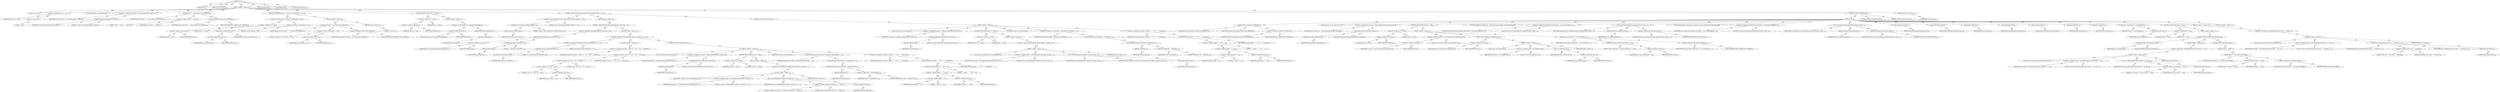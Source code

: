 digraph "run" {  
"111669149698" [label = <(METHOD,run)<SUB>102</SUB>> ]
"115964116993" [label = <(PARAM,this)<SUB>102</SUB>> ]
"115964117004" [label = <(PARAM,String command)<SUB>102</SUB>> ]
"25769803778" [label = <(BLOCK,&lt;empty&gt;,&lt;empty&gt;)<SUB>102</SUB>> ]
"94489280512" [label = <(LOCAL,int err: int)<SUB>104</SUB>> ]
"30064771086" [label = <(&lt;operator&gt;.assignment,int err = -1)<SUB>104</SUB>> ]
"68719476771" [label = <(IDENTIFIER,err,int err = -1)<SUB>104</SUB>> ]
"30064771087" [label = <(&lt;operator&gt;.minus,-1)<SUB>104</SUB>> ]
"90194313223" [label = <(LITERAL,1,-1)<SUB>104</SUB>> ]
"94489280513" [label = <(LOCAL,String myos: java.lang.String)<SUB>107</SUB>> ]
"30064771088" [label = <(&lt;operator&gt;.assignment,String myos = System.getProperty(&quot;os.name&quot;))<SUB>107</SUB>> ]
"68719476772" [label = <(IDENTIFIER,myos,String myos = System.getProperty(&quot;os.name&quot;))<SUB>107</SUB>> ]
"30064771089" [label = <(getProperty,System.getProperty(&quot;os.name&quot;))<SUB>107</SUB>> ]
"68719476773" [label = <(IDENTIFIER,System,System.getProperty(&quot;os.name&quot;))<SUB>107</SUB>> ]
"90194313224" [label = <(LITERAL,&quot;os.name&quot;,System.getProperty(&quot;os.name&quot;))<SUB>107</SUB>> ]
"30064771090" [label = <(log,log(&quot;Myos = &quot; + myos, Project.MSG_VERBOSE))<SUB>108</SUB>> ]
"68719476737" [label = <(IDENTIFIER,this,log(&quot;Myos = &quot; + myos, Project.MSG_VERBOSE))<SUB>108</SUB>> ]
"30064771091" [label = <(&lt;operator&gt;.addition,&quot;Myos = &quot; + myos)<SUB>108</SUB>> ]
"90194313225" [label = <(LITERAL,&quot;Myos = &quot;,&quot;Myos = &quot; + myos)<SUB>108</SUB>> ]
"68719476774" [label = <(IDENTIFIER,myos,&quot;Myos = &quot; + myos)<SUB>108</SUB>> ]
"30064771092" [label = <(&lt;operator&gt;.fieldAccess,Project.MSG_VERBOSE)<SUB>108</SUB>> ]
"68719476775" [label = <(IDENTIFIER,Project,log(&quot;Myos = &quot; + myos, Project.MSG_VERBOSE))<SUB>108</SUB>> ]
"55834574854" [label = <(FIELD_IDENTIFIER,MSG_VERBOSE,MSG_VERBOSE)<SUB>108</SUB>> ]
"47244640256" [label = <(CONTROL_STRUCTURE,IF,if ((os != null) &amp;&amp; (os.indexOf(myos) &lt; 0)))<SUB>109</SUB>> ]
"30064771093" [label = <(&lt;operator&gt;.logicalAnd,(os != null) &amp;&amp; (os.indexOf(myos) &lt; 0))<SUB>109</SUB>> ]
"30064771094" [label = <(&lt;operator&gt;.notEquals,os != null)<SUB>109</SUB>> ]
"30064771095" [label = <(&lt;operator&gt;.fieldAccess,this.os)<SUB>109</SUB>> ]
"68719476776" [label = <(IDENTIFIER,this,os != null)> ]
"55834574855" [label = <(FIELD_IDENTIFIER,os,os)<SUB>109</SUB>> ]
"90194313226" [label = <(LITERAL,null,os != null)<SUB>109</SUB>> ]
"30064771096" [label = <(&lt;operator&gt;.lessThan,os.indexOf(myos) &lt; 0)<SUB>109</SUB>> ]
"30064771097" [label = <(indexOf,this.os.indexOf(myos))<SUB>109</SUB>> ]
"30064771098" [label = <(&lt;operator&gt;.fieldAccess,this.os)<SUB>109</SUB>> ]
"68719476777" [label = <(IDENTIFIER,this,this.os.indexOf(myos))> ]
"55834574856" [label = <(FIELD_IDENTIFIER,os,os)<SUB>109</SUB>> ]
"68719476778" [label = <(IDENTIFIER,myos,this.os.indexOf(myos))<SUB>109</SUB>> ]
"90194313227" [label = <(LITERAL,0,os.indexOf(myos) &lt; 0)<SUB>109</SUB>> ]
"25769803779" [label = <(BLOCK,&lt;empty&gt;,&lt;empty&gt;)<SUB>109</SUB>> ]
"30064771099" [label = <(log,log(&quot;Not found in &quot; + os, Project.MSG_VERBOSE))<SUB>111</SUB>> ]
"68719476738" [label = <(IDENTIFIER,this,log(&quot;Not found in &quot; + os, Project.MSG_VERBOSE))<SUB>111</SUB>> ]
"30064771100" [label = <(&lt;operator&gt;.addition,&quot;Not found in &quot; + os)<SUB>111</SUB>> ]
"90194313228" [label = <(LITERAL,&quot;Not found in &quot;,&quot;Not found in &quot; + os)<SUB>111</SUB>> ]
"30064771101" [label = <(&lt;operator&gt;.fieldAccess,this.os)<SUB>111</SUB>> ]
"68719476779" [label = <(IDENTIFIER,this,&quot;Not found in &quot; + os)> ]
"55834574857" [label = <(FIELD_IDENTIFIER,os,os)<SUB>111</SUB>> ]
"30064771102" [label = <(&lt;operator&gt;.fieldAccess,Project.MSG_VERBOSE)<SUB>111</SUB>> ]
"68719476780" [label = <(IDENTIFIER,Project,log(&quot;Not found in &quot; + os, Project.MSG_VERBOSE))<SUB>111</SUB>> ]
"55834574858" [label = <(FIELD_IDENTIFIER,MSG_VERBOSE,MSG_VERBOSE)<SUB>111</SUB>> ]
"146028888064" [label = <(RETURN,return 0;,return 0;)<SUB>112</SUB>> ]
"90194313229" [label = <(LITERAL,0,return 0;)<SUB>112</SUB>> ]
"47244640257" [label = <(CONTROL_STRUCTURE,IF,if (dir == null))<SUB>116</SUB>> ]
"30064771103" [label = <(&lt;operator&gt;.equals,dir == null)<SUB>116</SUB>> ]
"30064771104" [label = <(&lt;operator&gt;.fieldAccess,this.dir)<SUB>116</SUB>> ]
"68719476781" [label = <(IDENTIFIER,this,dir == null)> ]
"55834574859" [label = <(FIELD_IDENTIFIER,dir,dir)<SUB>116</SUB>> ]
"90194313230" [label = <(LITERAL,null,dir == null)<SUB>116</SUB>> ]
"25769803780" [label = <(BLOCK,&lt;empty&gt;,&lt;empty&gt;)<SUB>116</SUB>> ]
"30064771105" [label = <(&lt;operator&gt;.assignment,this.dir = getProject().getBaseDir())<SUB>117</SUB>> ]
"30064771106" [label = <(&lt;operator&gt;.fieldAccess,this.dir)<SUB>117</SUB>> ]
"68719476782" [label = <(IDENTIFIER,this,this.dir = getProject().getBaseDir())> ]
"55834574860" [label = <(FIELD_IDENTIFIER,dir,dir)<SUB>117</SUB>> ]
"30064771107" [label = <(getBaseDir,getProject().getBaseDir())<SUB>117</SUB>> ]
"30064771108" [label = <(getProject,getProject())<SUB>117</SUB>> ]
"68719476739" [label = <(IDENTIFIER,this,getProject())<SUB>117</SUB>> ]
"47244640258" [label = <(CONTROL_STRUCTURE,IF,if (myos.toLowerCase().indexOf(&quot;windows&quot;) &gt;= 0))<SUB>120</SUB>> ]
"30064771109" [label = <(&lt;operator&gt;.greaterEqualsThan,myos.toLowerCase().indexOf(&quot;windows&quot;) &gt;= 0)<SUB>120</SUB>> ]
"30064771110" [label = <(indexOf,myos.toLowerCase().indexOf(&quot;windows&quot;))<SUB>120</SUB>> ]
"30064771111" [label = <(toLowerCase,myos.toLowerCase())<SUB>120</SUB>> ]
"68719476783" [label = <(IDENTIFIER,myos,myos.toLowerCase())<SUB>120</SUB>> ]
"90194313231" [label = <(LITERAL,&quot;windows&quot;,myos.toLowerCase().indexOf(&quot;windows&quot;))<SUB>120</SUB>> ]
"90194313232" [label = <(LITERAL,0,myos.toLowerCase().indexOf(&quot;windows&quot;) &gt;= 0)<SUB>120</SUB>> ]
"25769803781" [label = <(BLOCK,&lt;empty&gt;,&lt;empty&gt;)<SUB>120</SUB>> ]
"47244640259" [label = <(CONTROL_STRUCTURE,IF,if (!dir.equals(getProject().resolveFile(&quot;.&quot;))))<SUB>121</SUB>> ]
"30064771112" [label = <(&lt;operator&gt;.logicalNot,!dir.equals(getProject().resolveFile(&quot;.&quot;)))<SUB>121</SUB>> ]
"30064771113" [label = <(equals,this.dir.equals(getProject().resolveFile(&quot;.&quot;)))<SUB>121</SUB>> ]
"30064771114" [label = <(&lt;operator&gt;.fieldAccess,this.dir)<SUB>121</SUB>> ]
"68719476784" [label = <(IDENTIFIER,this,this.dir.equals(getProject().resolveFile(&quot;.&quot;)))> ]
"55834574861" [label = <(FIELD_IDENTIFIER,dir,dir)<SUB>121</SUB>> ]
"30064771115" [label = <(resolveFile,getProject().resolveFile(&quot;.&quot;))<SUB>121</SUB>> ]
"30064771116" [label = <(getProject,getProject())<SUB>121</SUB>> ]
"68719476740" [label = <(IDENTIFIER,this,getProject())<SUB>121</SUB>> ]
"90194313233" [label = <(LITERAL,&quot;.&quot;,getProject().resolveFile(&quot;.&quot;))<SUB>121</SUB>> ]
"25769803782" [label = <(BLOCK,&lt;empty&gt;,&lt;empty&gt;)<SUB>121</SUB>> ]
"47244640260" [label = <(CONTROL_STRUCTURE,IF,if (myos.toLowerCase().indexOf(&quot;nt&quot;) &gt;= 0))<SUB>122</SUB>> ]
"30064771117" [label = <(&lt;operator&gt;.greaterEqualsThan,myos.toLowerCase().indexOf(&quot;nt&quot;) &gt;= 0)<SUB>122</SUB>> ]
"30064771118" [label = <(indexOf,myos.toLowerCase().indexOf(&quot;nt&quot;))<SUB>122</SUB>> ]
"30064771119" [label = <(toLowerCase,myos.toLowerCase())<SUB>122</SUB>> ]
"68719476785" [label = <(IDENTIFIER,myos,myos.toLowerCase())<SUB>122</SUB>> ]
"90194313234" [label = <(LITERAL,&quot;nt&quot;,myos.toLowerCase().indexOf(&quot;nt&quot;))<SUB>122</SUB>> ]
"90194313235" [label = <(LITERAL,0,myos.toLowerCase().indexOf(&quot;nt&quot;) &gt;= 0)<SUB>122</SUB>> ]
"25769803783" [label = <(BLOCK,&lt;empty&gt;,&lt;empty&gt;)<SUB>122</SUB>> ]
"30064771120" [label = <(&lt;operator&gt;.assignment,command = &quot;cmd /c cd &quot; + dir + &quot; &amp;&amp; &quot; + command)<SUB>123</SUB>> ]
"68719476786" [label = <(IDENTIFIER,command,command = &quot;cmd /c cd &quot; + dir + &quot; &amp;&amp; &quot; + command)<SUB>123</SUB>> ]
"30064771121" [label = <(&lt;operator&gt;.addition,&quot;cmd /c cd &quot; + dir + &quot; &amp;&amp; &quot; + command)<SUB>123</SUB>> ]
"30064771122" [label = <(&lt;operator&gt;.addition,&quot;cmd /c cd &quot; + dir + &quot; &amp;&amp; &quot;)<SUB>123</SUB>> ]
"30064771123" [label = <(&lt;operator&gt;.addition,&quot;cmd /c cd &quot; + dir)<SUB>123</SUB>> ]
"90194313236" [label = <(LITERAL,&quot;cmd /c cd &quot;,&quot;cmd /c cd &quot; + dir)<SUB>123</SUB>> ]
"30064771124" [label = <(&lt;operator&gt;.fieldAccess,this.dir)<SUB>123</SUB>> ]
"68719476787" [label = <(IDENTIFIER,this,&quot;cmd /c cd &quot; + dir)> ]
"55834574862" [label = <(FIELD_IDENTIFIER,dir,dir)<SUB>123</SUB>> ]
"90194313237" [label = <(LITERAL,&quot; &amp;&amp; &quot;,&quot;cmd /c cd &quot; + dir + &quot; &amp;&amp; &quot;)<SUB>123</SUB>> ]
"68719476788" [label = <(IDENTIFIER,command,&quot;cmd /c cd &quot; + dir + &quot; &amp;&amp; &quot; + command)<SUB>123</SUB>> ]
"47244640261" [label = <(CONTROL_STRUCTURE,ELSE,else)<SUB>124</SUB>> ]
"25769803784" [label = <(BLOCK,&lt;empty&gt;,&lt;empty&gt;)<SUB>124</SUB>> ]
"94489280514" [label = <(LOCAL,String ant: java.lang.String)<SUB>125</SUB>> ]
"30064771125" [label = <(&lt;operator&gt;.assignment,String ant = getProject().getProperty(&quot;ant.home&quot;))<SUB>125</SUB>> ]
"68719476789" [label = <(IDENTIFIER,ant,String ant = getProject().getProperty(&quot;ant.home&quot;))<SUB>125</SUB>> ]
"30064771126" [label = <(getProperty,getProject().getProperty(&quot;ant.home&quot;))<SUB>125</SUB>> ]
"30064771127" [label = <(getProject,getProject())<SUB>125</SUB>> ]
"68719476741" [label = <(IDENTIFIER,this,getProject())<SUB>125</SUB>> ]
"90194313238" [label = <(LITERAL,&quot;ant.home&quot;,getProject().getProperty(&quot;ant.home&quot;))<SUB>125</SUB>> ]
"47244640262" [label = <(CONTROL_STRUCTURE,IF,if (ant == null))<SUB>126</SUB>> ]
"30064771128" [label = <(&lt;operator&gt;.equals,ant == null)<SUB>126</SUB>> ]
"68719476790" [label = <(IDENTIFIER,ant,ant == null)<SUB>126</SUB>> ]
"90194313239" [label = <(LITERAL,null,ant == null)<SUB>126</SUB>> ]
"25769803785" [label = <(BLOCK,&lt;empty&gt;,&lt;empty&gt;)<SUB>126</SUB>> ]
"30064771129" [label = <(&lt;operator&gt;.throw,throw new BuildException(&quot;Property 'ant.home' n...)<SUB>127</SUB>> ]
"25769803786" [label = <(BLOCK,&lt;empty&gt;,&lt;empty&gt;)<SUB>127</SUB>> ]
"94489280515" [label = <(LOCAL,$obj0: org.apache.tools.ant.BuildException)<SUB>127</SUB>> ]
"30064771130" [label = <(&lt;operator&gt;.assignment,$obj0 = new BuildException(&quot;Property 'ant.home'...)<SUB>127</SUB>> ]
"68719476791" [label = <(IDENTIFIER,$obj0,$obj0 = new BuildException(&quot;Property 'ant.home'...)<SUB>127</SUB>> ]
"30064771131" [label = <(&lt;operator&gt;.alloc,new BuildException(&quot;Property 'ant.home' not &quot; +...)<SUB>127</SUB>> ]
"30064771132" [label = <(&lt;init&gt;,new BuildException(&quot;Property 'ant.home' not &quot; +...)<SUB>127</SUB>> ]
"68719476792" [label = <(IDENTIFIER,$obj0,new BuildException(&quot;Property 'ant.home' not &quot; +...)<SUB>127</SUB>> ]
"30064771133" [label = <(&lt;operator&gt;.addition,&quot;Property 'ant.home' not &quot; + &quot;found&quot;)<SUB>127</SUB>> ]
"90194313240" [label = <(LITERAL,&quot;Property 'ant.home' not &quot;,&quot;Property 'ant.home' not &quot; + &quot;found&quot;)<SUB>127</SUB>> ]
"90194313241" [label = <(LITERAL,&quot;found&quot;,&quot;Property 'ant.home' not &quot; + &quot;found&quot;)<SUB>128</SUB>> ]
"30064771134" [label = <(getLocation,getLocation())<SUB>128</SUB>> ]
"68719476742" [label = <(IDENTIFIER,this,getLocation())<SUB>128</SUB>> ]
"68719476793" [label = <(IDENTIFIER,$obj0,&lt;empty&gt;)<SUB>127</SUB>> ]
"94489280516" [label = <(LOCAL,String antRun: java.lang.String)<SUB>131</SUB>> ]
"30064771135" [label = <(&lt;operator&gt;.assignment,String antRun = getProject().resolveFile(ant + ...)<SUB>131</SUB>> ]
"68719476794" [label = <(IDENTIFIER,antRun,String antRun = getProject().resolveFile(ant + ...)<SUB>131</SUB>> ]
"30064771136" [label = <(toString,getProject().resolveFile(ant + &quot;/bin/antRun.bat...)<SUB>131</SUB>> ]
"30064771137" [label = <(resolveFile,getProject().resolveFile(ant + &quot;/bin/antRun.bat&quot;))<SUB>131</SUB>> ]
"30064771138" [label = <(getProject,getProject())<SUB>131</SUB>> ]
"68719476743" [label = <(IDENTIFIER,this,getProject())<SUB>131</SUB>> ]
"30064771139" [label = <(&lt;operator&gt;.addition,ant + &quot;/bin/antRun.bat&quot;)<SUB>131</SUB>> ]
"68719476795" [label = <(IDENTIFIER,ant,ant + &quot;/bin/antRun.bat&quot;)<SUB>131</SUB>> ]
"90194313242" [label = <(LITERAL,&quot;/bin/antRun.bat&quot;,ant + &quot;/bin/antRun.bat&quot;)<SUB>131</SUB>> ]
"30064771140" [label = <(&lt;operator&gt;.assignment,command = antRun + &quot; &quot; + dir + &quot; &quot; + command)<SUB>132</SUB>> ]
"68719476796" [label = <(IDENTIFIER,command,command = antRun + &quot; &quot; + dir + &quot; &quot; + command)<SUB>132</SUB>> ]
"30064771141" [label = <(&lt;operator&gt;.addition,antRun + &quot; &quot; + dir + &quot; &quot; + command)<SUB>132</SUB>> ]
"30064771142" [label = <(&lt;operator&gt;.addition,antRun + &quot; &quot; + dir + &quot; &quot;)<SUB>132</SUB>> ]
"30064771143" [label = <(&lt;operator&gt;.addition,antRun + &quot; &quot; + dir)<SUB>132</SUB>> ]
"30064771144" [label = <(&lt;operator&gt;.addition,antRun + &quot; &quot;)<SUB>132</SUB>> ]
"68719476797" [label = <(IDENTIFIER,antRun,antRun + &quot; &quot;)<SUB>132</SUB>> ]
"90194313243" [label = <(LITERAL,&quot; &quot;,antRun + &quot; &quot;)<SUB>132</SUB>> ]
"30064771145" [label = <(&lt;operator&gt;.fieldAccess,this.dir)<SUB>132</SUB>> ]
"68719476798" [label = <(IDENTIFIER,this,antRun + &quot; &quot; + dir)> ]
"55834574863" [label = <(FIELD_IDENTIFIER,dir,dir)<SUB>132</SUB>> ]
"90194313244" [label = <(LITERAL,&quot; &quot;,antRun + &quot; &quot; + dir + &quot; &quot;)<SUB>132</SUB>> ]
"68719476799" [label = <(IDENTIFIER,command,antRun + &quot; &quot; + dir + &quot; &quot; + command)<SUB>132</SUB>> ]
"47244640263" [label = <(CONTROL_STRUCTURE,ELSE,else)<SUB>135</SUB>> ]
"25769803787" [label = <(BLOCK,&lt;empty&gt;,&lt;empty&gt;)<SUB>135</SUB>> ]
"94489280517" [label = <(LOCAL,String ant: java.lang.String)<SUB>136</SUB>> ]
"30064771146" [label = <(&lt;operator&gt;.assignment,String ant = getProject().getProperty(&quot;ant.home&quot;))<SUB>136</SUB>> ]
"68719476800" [label = <(IDENTIFIER,ant,String ant = getProject().getProperty(&quot;ant.home&quot;))<SUB>136</SUB>> ]
"30064771147" [label = <(getProperty,getProject().getProperty(&quot;ant.home&quot;))<SUB>136</SUB>> ]
"30064771148" [label = <(getProject,getProject())<SUB>136</SUB>> ]
"68719476744" [label = <(IDENTIFIER,this,getProject())<SUB>136</SUB>> ]
"90194313245" [label = <(LITERAL,&quot;ant.home&quot;,getProject().getProperty(&quot;ant.home&quot;))<SUB>136</SUB>> ]
"47244640264" [label = <(CONTROL_STRUCTURE,IF,if (ant == null))<SUB>137</SUB>> ]
"30064771149" [label = <(&lt;operator&gt;.equals,ant == null)<SUB>137</SUB>> ]
"68719476801" [label = <(IDENTIFIER,ant,ant == null)<SUB>137</SUB>> ]
"90194313246" [label = <(LITERAL,null,ant == null)<SUB>137</SUB>> ]
"25769803788" [label = <(BLOCK,&lt;empty&gt;,&lt;empty&gt;)<SUB>137</SUB>> ]
"30064771150" [label = <(&lt;operator&gt;.throw,throw new BuildException(&quot;Property 'ant.home' n...)<SUB>138</SUB>> ]
"25769803789" [label = <(BLOCK,&lt;empty&gt;,&lt;empty&gt;)<SUB>138</SUB>> ]
"94489280518" [label = <(LOCAL,$obj1: org.apache.tools.ant.BuildException)<SUB>138</SUB>> ]
"30064771151" [label = <(&lt;operator&gt;.assignment,$obj1 = new BuildException(&quot;Property 'ant.home'...)<SUB>138</SUB>> ]
"68719476802" [label = <(IDENTIFIER,$obj1,$obj1 = new BuildException(&quot;Property 'ant.home'...)<SUB>138</SUB>> ]
"30064771152" [label = <(&lt;operator&gt;.alloc,new BuildException(&quot;Property 'ant.home' not fou...)<SUB>138</SUB>> ]
"30064771153" [label = <(&lt;init&gt;,new BuildException(&quot;Property 'ant.home' not fou...)<SUB>138</SUB>> ]
"68719476803" [label = <(IDENTIFIER,$obj1,new BuildException(&quot;Property 'ant.home' not fou...)<SUB>138</SUB>> ]
"90194313247" [label = <(LITERAL,&quot;Property 'ant.home' not found&quot;,new BuildException(&quot;Property 'ant.home' not fou...)<SUB>138</SUB>> ]
"30064771154" [label = <(getLocation,getLocation())<SUB>139</SUB>> ]
"68719476745" [label = <(IDENTIFIER,this,getLocation())<SUB>139</SUB>> ]
"68719476804" [label = <(IDENTIFIER,$obj1,&lt;empty&gt;)<SUB>138</SUB>> ]
"94489280519" [label = <(LOCAL,String antRun: java.lang.String)<SUB>141</SUB>> ]
"30064771155" [label = <(&lt;operator&gt;.assignment,String antRun = getProject().resolveFile(ant + ...)<SUB>141</SUB>> ]
"68719476805" [label = <(IDENTIFIER,antRun,String antRun = getProject().resolveFile(ant + ...)<SUB>141</SUB>> ]
"30064771156" [label = <(toString,getProject().resolveFile(ant + &quot;/bin/antRun&quot;).t...)<SUB>141</SUB>> ]
"30064771157" [label = <(resolveFile,getProject().resolveFile(ant + &quot;/bin/antRun&quot;))<SUB>141</SUB>> ]
"30064771158" [label = <(getProject,getProject())<SUB>141</SUB>> ]
"68719476746" [label = <(IDENTIFIER,this,getProject())<SUB>141</SUB>> ]
"30064771159" [label = <(&lt;operator&gt;.addition,ant + &quot;/bin/antRun&quot;)<SUB>141</SUB>> ]
"68719476806" [label = <(IDENTIFIER,ant,ant + &quot;/bin/antRun&quot;)<SUB>141</SUB>> ]
"90194313248" [label = <(LITERAL,&quot;/bin/antRun&quot;,ant + &quot;/bin/antRun&quot;)<SUB>141</SUB>> ]
"30064771160" [label = <(&lt;operator&gt;.assignment,command = antRun + &quot; &quot; + dir + &quot; &quot; + command)<SUB>143</SUB>> ]
"68719476807" [label = <(IDENTIFIER,command,command = antRun + &quot; &quot; + dir + &quot; &quot; + command)<SUB>143</SUB>> ]
"30064771161" [label = <(&lt;operator&gt;.addition,antRun + &quot; &quot; + dir + &quot; &quot; + command)<SUB>143</SUB>> ]
"30064771162" [label = <(&lt;operator&gt;.addition,antRun + &quot; &quot; + dir + &quot; &quot;)<SUB>143</SUB>> ]
"30064771163" [label = <(&lt;operator&gt;.addition,antRun + &quot; &quot; + dir)<SUB>143</SUB>> ]
"30064771164" [label = <(&lt;operator&gt;.addition,antRun + &quot; &quot;)<SUB>143</SUB>> ]
"68719476808" [label = <(IDENTIFIER,antRun,antRun + &quot; &quot;)<SUB>143</SUB>> ]
"90194313249" [label = <(LITERAL,&quot; &quot;,antRun + &quot; &quot;)<SUB>143</SUB>> ]
"30064771165" [label = <(&lt;operator&gt;.fieldAccess,this.dir)<SUB>143</SUB>> ]
"68719476809" [label = <(IDENTIFIER,this,antRun + &quot; &quot; + dir)> ]
"55834574864" [label = <(FIELD_IDENTIFIER,dir,dir)<SUB>143</SUB>> ]
"90194313250" [label = <(LITERAL,&quot; &quot;,antRun + &quot; &quot; + dir + &quot; &quot;)<SUB>143</SUB>> ]
"68719476810" [label = <(IDENTIFIER,command,antRun + &quot; &quot; + dir + &quot; &quot; + command)<SUB>143</SUB>> ]
"47244640265" [label = <(CONTROL_STRUCTURE,TRY,try)<SUB>146</SUB>> ]
"25769803790" [label = <(BLOCK,try,try)<SUB>146</SUB>> ]
"30064771166" [label = <(log,log(command, Project.MSG_VERBOSE))<SUB>148</SUB>> ]
"68719476747" [label = <(IDENTIFIER,this,log(command, Project.MSG_VERBOSE))<SUB>148</SUB>> ]
"68719476811" [label = <(IDENTIFIER,command,log(command, Project.MSG_VERBOSE))<SUB>148</SUB>> ]
"30064771167" [label = <(&lt;operator&gt;.fieldAccess,Project.MSG_VERBOSE)<SUB>148</SUB>> ]
"68719476812" [label = <(IDENTIFIER,Project,log(command, Project.MSG_VERBOSE))<SUB>148</SUB>> ]
"55834574865" [label = <(FIELD_IDENTIFIER,MSG_VERBOSE,MSG_VERBOSE)<SUB>148</SUB>> ]
"94489280520" [label = <(LOCAL,Process proc: java.lang.Process)<SUB>151</SUB>> ]
"30064771168" [label = <(&lt;operator&gt;.assignment,Process proc = Runtime.getRuntime().exec(command))<SUB>151</SUB>> ]
"68719476813" [label = <(IDENTIFIER,proc,Process proc = Runtime.getRuntime().exec(command))<SUB>151</SUB>> ]
"30064771169" [label = <(exec,Runtime.getRuntime().exec(command))<SUB>151</SUB>> ]
"30064771170" [label = <(getRuntime,Runtime.getRuntime())<SUB>151</SUB>> ]
"68719476814" [label = <(IDENTIFIER,Runtime,Runtime.getRuntime())<SUB>151</SUB>> ]
"68719476815" [label = <(IDENTIFIER,command,Runtime.getRuntime().exec(command))<SUB>151</SUB>> ]
"47244640266" [label = <(CONTROL_STRUCTURE,IF,if (out != null))<SUB>153</SUB>> ]
"30064771171" [label = <(&lt;operator&gt;.notEquals,out != null)<SUB>153</SUB>> ]
"30064771172" [label = <(&lt;operator&gt;.fieldAccess,this.out)<SUB>153</SUB>> ]
"68719476816" [label = <(IDENTIFIER,this,out != null)> ]
"55834574866" [label = <(FIELD_IDENTIFIER,out,out)<SUB>153</SUB>> ]
"90194313251" [label = <(LITERAL,null,out != null)<SUB>153</SUB>> ]
"25769803791" [label = <(BLOCK,&lt;empty&gt;,&lt;empty&gt;)<SUB>153</SUB>> ]
"30064771173" [label = <(&lt;operator&gt;.assignment,this.fos = new PrintWriter(new FileWriter(out)))<SUB>154</SUB>> ]
"30064771174" [label = <(&lt;operator&gt;.fieldAccess,this.fos)<SUB>154</SUB>> ]
"68719476817" [label = <(IDENTIFIER,this,this.fos = new PrintWriter(new FileWriter(out)))> ]
"55834574867" [label = <(FIELD_IDENTIFIER,fos,fos)<SUB>154</SUB>> ]
"30064771175" [label = <(&lt;operator&gt;.alloc,new PrintWriter(new FileWriter(out)))<SUB>154</SUB>> ]
"30064771176" [label = <(&lt;init&gt;,new PrintWriter(new FileWriter(out)))<SUB>154</SUB>> ]
"30064771177" [label = <(&lt;operator&gt;.fieldAccess,this.fos)<SUB>154</SUB>> ]
"68719476818" [label = <(IDENTIFIER,this,new PrintWriter(new FileWriter(out)))> ]
"55834574868" [label = <(FIELD_IDENTIFIER,fos,fos)<SUB>154</SUB>> ]
"25769803792" [label = <(BLOCK,&lt;empty&gt;,&lt;empty&gt;)<SUB>154</SUB>> ]
"94489280521" [label = <(LOCAL,$obj2: java.io.FileWriter)<SUB>154</SUB>> ]
"30064771178" [label = <(&lt;operator&gt;.assignment,$obj2 = new FileWriter(out))<SUB>154</SUB>> ]
"68719476819" [label = <(IDENTIFIER,$obj2,$obj2 = new FileWriter(out))<SUB>154</SUB>> ]
"30064771179" [label = <(&lt;operator&gt;.alloc,new FileWriter(out))<SUB>154</SUB>> ]
"30064771180" [label = <(&lt;init&gt;,new FileWriter(out))<SUB>154</SUB>> ]
"68719476820" [label = <(IDENTIFIER,$obj2,new FileWriter(out))<SUB>154</SUB>> ]
"30064771181" [label = <(&lt;operator&gt;.fieldAccess,this.out)<SUB>154</SUB>> ]
"68719476821" [label = <(IDENTIFIER,this,new FileWriter(out))> ]
"55834574869" [label = <(FIELD_IDENTIFIER,out,out)<SUB>154</SUB>> ]
"68719476822" [label = <(IDENTIFIER,$obj2,&lt;empty&gt;)<SUB>154</SUB>> ]
"30064771182" [label = <(log,log(&quot;Output redirected to &quot; + out, Project.MSG_...)<SUB>155</SUB>> ]
"68719476748" [label = <(IDENTIFIER,this,log(&quot;Output redirected to &quot; + out, Project.MSG_...)<SUB>155</SUB>> ]
"30064771183" [label = <(&lt;operator&gt;.addition,&quot;Output redirected to &quot; + out)<SUB>155</SUB>> ]
"90194313252" [label = <(LITERAL,&quot;Output redirected to &quot;,&quot;Output redirected to &quot; + out)<SUB>155</SUB>> ]
"30064771184" [label = <(&lt;operator&gt;.fieldAccess,this.out)<SUB>155</SUB>> ]
"68719476823" [label = <(IDENTIFIER,this,&quot;Output redirected to &quot; + out)> ]
"55834574870" [label = <(FIELD_IDENTIFIER,out,out)<SUB>155</SUB>> ]
"30064771185" [label = <(&lt;operator&gt;.fieldAccess,Project.MSG_VERBOSE)<SUB>155</SUB>> ]
"68719476824" [label = <(IDENTIFIER,Project,log(&quot;Output redirected to &quot; + out, Project.MSG_...)<SUB>155</SUB>> ]
"55834574871" [label = <(FIELD_IDENTIFIER,MSG_VERBOSE,MSG_VERBOSE)<SUB>155</SUB>> ]
"94489280522" [label = <(LOCAL,StreamPumper inputPumper: org.apache.tools.ant.taskdefs.Exec$StreamPumper)<SUB>159</SUB>> ]
"30064771186" [label = <(&lt;operator&gt;.assignment,StreamPumper inputPumper = new StreamPumper(pro...)<SUB>159</SUB>> ]
"68719476825" [label = <(IDENTIFIER,inputPumper,StreamPumper inputPumper = new StreamPumper(pro...)<SUB>159</SUB>> ]
"30064771187" [label = <(&lt;operator&gt;.alloc,new StreamPumper(proc.getInputStream(), Project...)<SUB>160</SUB>> ]
"30064771188" [label = <(&lt;init&gt;,new StreamPumper(proc.getInputStream(), Project...)<SUB>160</SUB>> ]
"68719476826" [label = <(IDENTIFIER,inputPumper,new StreamPumper(proc.getInputStream(), Project...)<SUB>159</SUB>> ]
"30064771189" [label = <(getInputStream,proc.getInputStream())<SUB>160</SUB>> ]
"68719476827" [label = <(IDENTIFIER,proc,proc.getInputStream())<SUB>160</SUB>> ]
"30064771190" [label = <(&lt;operator&gt;.fieldAccess,Project.MSG_INFO)<SUB>160</SUB>> ]
"68719476828" [label = <(IDENTIFIER,Project,new StreamPumper(proc.getInputStream(), Project...)<SUB>160</SUB>> ]
"55834574872" [label = <(FIELD_IDENTIFIER,MSG_INFO,MSG_INFO)<SUB>160</SUB>> ]
"94489280523" [label = <(LOCAL,StreamPumper errorPumper: org.apache.tools.ant.taskdefs.Exec$StreamPumper)<SUB>161</SUB>> ]
"30064771191" [label = <(&lt;operator&gt;.assignment,StreamPumper errorPumper = new StreamPumper(pro...)<SUB>161</SUB>> ]
"68719476829" [label = <(IDENTIFIER,errorPumper,StreamPumper errorPumper = new StreamPumper(pro...)<SUB>161</SUB>> ]
"30064771192" [label = <(&lt;operator&gt;.alloc,new StreamPumper(proc.getErrorStream(), Project...)<SUB>162</SUB>> ]
"30064771193" [label = <(&lt;init&gt;,new StreamPumper(proc.getErrorStream(), Project...)<SUB>162</SUB>> ]
"68719476830" [label = <(IDENTIFIER,errorPumper,new StreamPumper(proc.getErrorStream(), Project...)<SUB>161</SUB>> ]
"30064771194" [label = <(getErrorStream,proc.getErrorStream())<SUB>162</SUB>> ]
"68719476831" [label = <(IDENTIFIER,proc,proc.getErrorStream())<SUB>162</SUB>> ]
"30064771195" [label = <(&lt;operator&gt;.fieldAccess,Project.MSG_WARN)<SUB>162</SUB>> ]
"68719476832" [label = <(IDENTIFIER,Project,new StreamPumper(proc.getErrorStream(), Project...)<SUB>162</SUB>> ]
"55834574873" [label = <(FIELD_IDENTIFIER,MSG_WARN,MSG_WARN)<SUB>162</SUB>> ]
"30064771196" [label = <(start,inputPumper.start())<SUB>165</SUB>> ]
"68719476833" [label = <(IDENTIFIER,inputPumper,inputPumper.start())<SUB>165</SUB>> ]
"30064771197" [label = <(start,errorPumper.start())<SUB>166</SUB>> ]
"68719476834" [label = <(IDENTIFIER,errorPumper,errorPumper.start())<SUB>166</SUB>> ]
"30064771198" [label = <(waitFor,proc.waitFor())<SUB>169</SUB>> ]
"68719476835" [label = <(IDENTIFIER,proc,proc.waitFor())<SUB>169</SUB>> ]
"30064771199" [label = <(join,inputPumper.join())<SUB>170</SUB>> ]
"68719476836" [label = <(IDENTIFIER,inputPumper,inputPumper.join())<SUB>170</SUB>> ]
"30064771200" [label = <(join,errorPumper.join())<SUB>171</SUB>> ]
"68719476837" [label = <(IDENTIFIER,errorPumper,errorPumper.join())<SUB>171</SUB>> ]
"30064771201" [label = <(destroy,proc.destroy())<SUB>172</SUB>> ]
"68719476838" [label = <(IDENTIFIER,proc,proc.destroy())<SUB>172</SUB>> ]
"30064771202" [label = <(logFlush,this.logFlush())<SUB>175</SUB>> ]
"68719476749" [label = <(IDENTIFIER,this,this.logFlush())<SUB>175</SUB>> ]
"30064771203" [label = <(&lt;operator&gt;.assignment,err = proc.exitValue())<SUB>178</SUB>> ]
"68719476839" [label = <(IDENTIFIER,err,err = proc.exitValue())<SUB>178</SUB>> ]
"30064771204" [label = <(exitValue,proc.exitValue())<SUB>178</SUB>> ]
"68719476840" [label = <(IDENTIFIER,proc,proc.exitValue())<SUB>178</SUB>> ]
"47244640267" [label = <(CONTROL_STRUCTURE,IF,if (err != 0))<SUB>179</SUB>> ]
"30064771205" [label = <(&lt;operator&gt;.notEquals,err != 0)<SUB>179</SUB>> ]
"68719476841" [label = <(IDENTIFIER,err,err != 0)<SUB>179</SUB>> ]
"90194313253" [label = <(LITERAL,0,err != 0)<SUB>179</SUB>> ]
"25769803793" [label = <(BLOCK,&lt;empty&gt;,&lt;empty&gt;)<SUB>179</SUB>> ]
"47244640268" [label = <(CONTROL_STRUCTURE,IF,if (this.failOnError))<SUB>180</SUB>> ]
"30064771206" [label = <(&lt;operator&gt;.fieldAccess,this.failOnError)<SUB>180</SUB>> ]
"68719476842" [label = <(IDENTIFIER,this,if (this.failOnError))> ]
"55834574874" [label = <(FIELD_IDENTIFIER,failOnError,failOnError)<SUB>180</SUB>> ]
"25769803794" [label = <(BLOCK,&lt;empty&gt;,&lt;empty&gt;)<SUB>180</SUB>> ]
"30064771207" [label = <(&lt;operator&gt;.throw,throw new BuildException(&quot;Exec returned: &quot; + er...)<SUB>181</SUB>> ]
"25769803795" [label = <(BLOCK,&lt;empty&gt;,&lt;empty&gt;)<SUB>181</SUB>> ]
"94489280524" [label = <(LOCAL,$obj3: org.apache.tools.ant.BuildException)<SUB>181</SUB>> ]
"30064771208" [label = <(&lt;operator&gt;.assignment,$obj3 = new BuildException(&quot;Exec returned: &quot; + ...)<SUB>181</SUB>> ]
"68719476843" [label = <(IDENTIFIER,$obj3,$obj3 = new BuildException(&quot;Exec returned: &quot; + ...)<SUB>181</SUB>> ]
"30064771209" [label = <(&lt;operator&gt;.alloc,new BuildException(&quot;Exec returned: &quot; + err, get...)<SUB>181</SUB>> ]
"30064771210" [label = <(&lt;init&gt;,new BuildException(&quot;Exec returned: &quot; + err, get...)<SUB>181</SUB>> ]
"68719476844" [label = <(IDENTIFIER,$obj3,new BuildException(&quot;Exec returned: &quot; + err, get...)<SUB>181</SUB>> ]
"30064771211" [label = <(&lt;operator&gt;.addition,&quot;Exec returned: &quot; + err)<SUB>181</SUB>> ]
"90194313254" [label = <(LITERAL,&quot;Exec returned: &quot;,&quot;Exec returned: &quot; + err)<SUB>181</SUB>> ]
"68719476845" [label = <(IDENTIFIER,err,&quot;Exec returned: &quot; + err)<SUB>181</SUB>> ]
"30064771212" [label = <(getLocation,getLocation())<SUB>181</SUB>> ]
"68719476750" [label = <(IDENTIFIER,this,getLocation())<SUB>181</SUB>> ]
"68719476846" [label = <(IDENTIFIER,$obj3,&lt;empty&gt;)<SUB>181</SUB>> ]
"47244640269" [label = <(CONTROL_STRUCTURE,ELSE,else)<SUB>182</SUB>> ]
"25769803796" [label = <(BLOCK,&lt;empty&gt;,&lt;empty&gt;)<SUB>182</SUB>> ]
"30064771213" [label = <(log,log(&quot;Result: &quot; + err, Project.MSG_ERR))<SUB>183</SUB>> ]
"68719476751" [label = <(IDENTIFIER,this,log(&quot;Result: &quot; + err, Project.MSG_ERR))<SUB>183</SUB>> ]
"30064771214" [label = <(&lt;operator&gt;.addition,&quot;Result: &quot; + err)<SUB>183</SUB>> ]
"90194313255" [label = <(LITERAL,&quot;Result: &quot;,&quot;Result: &quot; + err)<SUB>183</SUB>> ]
"68719476847" [label = <(IDENTIFIER,err,&quot;Result: &quot; + err)<SUB>183</SUB>> ]
"30064771215" [label = <(&lt;operator&gt;.fieldAccess,Project.MSG_ERR)<SUB>183</SUB>> ]
"68719476848" [label = <(IDENTIFIER,Project,log(&quot;Result: &quot; + err, Project.MSG_ERR))<SUB>183</SUB>> ]
"55834574875" [label = <(FIELD_IDENTIFIER,MSG_ERR,MSG_ERR)<SUB>183</SUB>> ]
"47244640270" [label = <(CONTROL_STRUCTURE,CATCH,catch)<SUB>186</SUB>> ]
"25769803797" [label = <(BLOCK,&lt;empty&gt;,&lt;empty&gt;)<SUB>186</SUB>> ]
"30064771216" [label = <(&lt;operator&gt;.throw,throw new BuildException(&quot;Error exec: &quot; + comma...)<SUB>187</SUB>> ]
"25769803798" [label = <(BLOCK,&lt;empty&gt;,&lt;empty&gt;)<SUB>187</SUB>> ]
"94489280525" [label = <(LOCAL,$obj4: org.apache.tools.ant.BuildException)<SUB>187</SUB>> ]
"30064771217" [label = <(&lt;operator&gt;.assignment,$obj4 = new BuildException(&quot;Error exec: &quot; + com...)<SUB>187</SUB>> ]
"68719476849" [label = <(IDENTIFIER,$obj4,$obj4 = new BuildException(&quot;Error exec: &quot; + com...)<SUB>187</SUB>> ]
"30064771218" [label = <(&lt;operator&gt;.alloc,new BuildException(&quot;Error exec: &quot; + command, io...)<SUB>187</SUB>> ]
"30064771219" [label = <(&lt;init&gt;,new BuildException(&quot;Error exec: &quot; + command, io...)<SUB>187</SUB>> ]
"68719476850" [label = <(IDENTIFIER,$obj4,new BuildException(&quot;Error exec: &quot; + command, io...)<SUB>187</SUB>> ]
"30064771220" [label = <(&lt;operator&gt;.addition,&quot;Error exec: &quot; + command)<SUB>187</SUB>> ]
"90194313256" [label = <(LITERAL,&quot;Error exec: &quot;,&quot;Error exec: &quot; + command)<SUB>187</SUB>> ]
"68719476851" [label = <(IDENTIFIER,command,&quot;Error exec: &quot; + command)<SUB>187</SUB>> ]
"68719476852" [label = <(IDENTIFIER,ioe,new BuildException(&quot;Error exec: &quot; + command, io...)<SUB>187</SUB>> ]
"30064771221" [label = <(getLocation,getLocation())<SUB>187</SUB>> ]
"68719476752" [label = <(IDENTIFIER,this,getLocation())<SUB>187</SUB>> ]
"68719476853" [label = <(IDENTIFIER,$obj4,&lt;empty&gt;)<SUB>187</SUB>> ]
"47244640271" [label = <(CONTROL_STRUCTURE,CATCH,catch)<SUB>188</SUB>> ]
"25769803799" [label = <(BLOCK,&lt;empty&gt;,&lt;empty&gt;)<SUB>188</SUB>> ]
"146028888065" [label = <(RETURN,return err;,return err;)<SUB>192</SUB>> ]
"68719476854" [label = <(IDENTIFIER,err,return err;)<SUB>192</SUB>> ]
"133143986186" [label = <(MODIFIER,PROTECTED)> ]
"133143986187" [label = <(MODIFIER,VIRTUAL)> ]
"128849018882" [label = <(METHOD_RETURN,int)<SUB>102</SUB>> ]
  "111669149698" -> "115964116993"  [ label = "AST: "] 
  "111669149698" -> "115964117004"  [ label = "AST: "] 
  "111669149698" -> "25769803778"  [ label = "AST: "] 
  "111669149698" -> "133143986186"  [ label = "AST: "] 
  "111669149698" -> "133143986187"  [ label = "AST: "] 
  "111669149698" -> "128849018882"  [ label = "AST: "] 
  "25769803778" -> "94489280512"  [ label = "AST: "] 
  "25769803778" -> "30064771086"  [ label = "AST: "] 
  "25769803778" -> "94489280513"  [ label = "AST: "] 
  "25769803778" -> "30064771088"  [ label = "AST: "] 
  "25769803778" -> "30064771090"  [ label = "AST: "] 
  "25769803778" -> "47244640256"  [ label = "AST: "] 
  "25769803778" -> "47244640257"  [ label = "AST: "] 
  "25769803778" -> "47244640258"  [ label = "AST: "] 
  "25769803778" -> "47244640265"  [ label = "AST: "] 
  "25769803778" -> "146028888065"  [ label = "AST: "] 
  "30064771086" -> "68719476771"  [ label = "AST: "] 
  "30064771086" -> "30064771087"  [ label = "AST: "] 
  "30064771087" -> "90194313223"  [ label = "AST: "] 
  "30064771088" -> "68719476772"  [ label = "AST: "] 
  "30064771088" -> "30064771089"  [ label = "AST: "] 
  "30064771089" -> "68719476773"  [ label = "AST: "] 
  "30064771089" -> "90194313224"  [ label = "AST: "] 
  "30064771090" -> "68719476737"  [ label = "AST: "] 
  "30064771090" -> "30064771091"  [ label = "AST: "] 
  "30064771090" -> "30064771092"  [ label = "AST: "] 
  "30064771091" -> "90194313225"  [ label = "AST: "] 
  "30064771091" -> "68719476774"  [ label = "AST: "] 
  "30064771092" -> "68719476775"  [ label = "AST: "] 
  "30064771092" -> "55834574854"  [ label = "AST: "] 
  "47244640256" -> "30064771093"  [ label = "AST: "] 
  "47244640256" -> "25769803779"  [ label = "AST: "] 
  "30064771093" -> "30064771094"  [ label = "AST: "] 
  "30064771093" -> "30064771096"  [ label = "AST: "] 
  "30064771094" -> "30064771095"  [ label = "AST: "] 
  "30064771094" -> "90194313226"  [ label = "AST: "] 
  "30064771095" -> "68719476776"  [ label = "AST: "] 
  "30064771095" -> "55834574855"  [ label = "AST: "] 
  "30064771096" -> "30064771097"  [ label = "AST: "] 
  "30064771096" -> "90194313227"  [ label = "AST: "] 
  "30064771097" -> "30064771098"  [ label = "AST: "] 
  "30064771097" -> "68719476778"  [ label = "AST: "] 
  "30064771098" -> "68719476777"  [ label = "AST: "] 
  "30064771098" -> "55834574856"  [ label = "AST: "] 
  "25769803779" -> "30064771099"  [ label = "AST: "] 
  "25769803779" -> "146028888064"  [ label = "AST: "] 
  "30064771099" -> "68719476738"  [ label = "AST: "] 
  "30064771099" -> "30064771100"  [ label = "AST: "] 
  "30064771099" -> "30064771102"  [ label = "AST: "] 
  "30064771100" -> "90194313228"  [ label = "AST: "] 
  "30064771100" -> "30064771101"  [ label = "AST: "] 
  "30064771101" -> "68719476779"  [ label = "AST: "] 
  "30064771101" -> "55834574857"  [ label = "AST: "] 
  "30064771102" -> "68719476780"  [ label = "AST: "] 
  "30064771102" -> "55834574858"  [ label = "AST: "] 
  "146028888064" -> "90194313229"  [ label = "AST: "] 
  "47244640257" -> "30064771103"  [ label = "AST: "] 
  "47244640257" -> "25769803780"  [ label = "AST: "] 
  "30064771103" -> "30064771104"  [ label = "AST: "] 
  "30064771103" -> "90194313230"  [ label = "AST: "] 
  "30064771104" -> "68719476781"  [ label = "AST: "] 
  "30064771104" -> "55834574859"  [ label = "AST: "] 
  "25769803780" -> "30064771105"  [ label = "AST: "] 
  "30064771105" -> "30064771106"  [ label = "AST: "] 
  "30064771105" -> "30064771107"  [ label = "AST: "] 
  "30064771106" -> "68719476782"  [ label = "AST: "] 
  "30064771106" -> "55834574860"  [ label = "AST: "] 
  "30064771107" -> "30064771108"  [ label = "AST: "] 
  "30064771108" -> "68719476739"  [ label = "AST: "] 
  "47244640258" -> "30064771109"  [ label = "AST: "] 
  "47244640258" -> "25769803781"  [ label = "AST: "] 
  "47244640258" -> "47244640263"  [ label = "AST: "] 
  "30064771109" -> "30064771110"  [ label = "AST: "] 
  "30064771109" -> "90194313232"  [ label = "AST: "] 
  "30064771110" -> "30064771111"  [ label = "AST: "] 
  "30064771110" -> "90194313231"  [ label = "AST: "] 
  "30064771111" -> "68719476783"  [ label = "AST: "] 
  "25769803781" -> "47244640259"  [ label = "AST: "] 
  "47244640259" -> "30064771112"  [ label = "AST: "] 
  "47244640259" -> "25769803782"  [ label = "AST: "] 
  "30064771112" -> "30064771113"  [ label = "AST: "] 
  "30064771113" -> "30064771114"  [ label = "AST: "] 
  "30064771113" -> "30064771115"  [ label = "AST: "] 
  "30064771114" -> "68719476784"  [ label = "AST: "] 
  "30064771114" -> "55834574861"  [ label = "AST: "] 
  "30064771115" -> "30064771116"  [ label = "AST: "] 
  "30064771115" -> "90194313233"  [ label = "AST: "] 
  "30064771116" -> "68719476740"  [ label = "AST: "] 
  "25769803782" -> "47244640260"  [ label = "AST: "] 
  "47244640260" -> "30064771117"  [ label = "AST: "] 
  "47244640260" -> "25769803783"  [ label = "AST: "] 
  "47244640260" -> "47244640261"  [ label = "AST: "] 
  "30064771117" -> "30064771118"  [ label = "AST: "] 
  "30064771117" -> "90194313235"  [ label = "AST: "] 
  "30064771118" -> "30064771119"  [ label = "AST: "] 
  "30064771118" -> "90194313234"  [ label = "AST: "] 
  "30064771119" -> "68719476785"  [ label = "AST: "] 
  "25769803783" -> "30064771120"  [ label = "AST: "] 
  "30064771120" -> "68719476786"  [ label = "AST: "] 
  "30064771120" -> "30064771121"  [ label = "AST: "] 
  "30064771121" -> "30064771122"  [ label = "AST: "] 
  "30064771121" -> "68719476788"  [ label = "AST: "] 
  "30064771122" -> "30064771123"  [ label = "AST: "] 
  "30064771122" -> "90194313237"  [ label = "AST: "] 
  "30064771123" -> "90194313236"  [ label = "AST: "] 
  "30064771123" -> "30064771124"  [ label = "AST: "] 
  "30064771124" -> "68719476787"  [ label = "AST: "] 
  "30064771124" -> "55834574862"  [ label = "AST: "] 
  "47244640261" -> "25769803784"  [ label = "AST: "] 
  "25769803784" -> "94489280514"  [ label = "AST: "] 
  "25769803784" -> "30064771125"  [ label = "AST: "] 
  "25769803784" -> "47244640262"  [ label = "AST: "] 
  "25769803784" -> "94489280516"  [ label = "AST: "] 
  "25769803784" -> "30064771135"  [ label = "AST: "] 
  "25769803784" -> "30064771140"  [ label = "AST: "] 
  "30064771125" -> "68719476789"  [ label = "AST: "] 
  "30064771125" -> "30064771126"  [ label = "AST: "] 
  "30064771126" -> "30064771127"  [ label = "AST: "] 
  "30064771126" -> "90194313238"  [ label = "AST: "] 
  "30064771127" -> "68719476741"  [ label = "AST: "] 
  "47244640262" -> "30064771128"  [ label = "AST: "] 
  "47244640262" -> "25769803785"  [ label = "AST: "] 
  "30064771128" -> "68719476790"  [ label = "AST: "] 
  "30064771128" -> "90194313239"  [ label = "AST: "] 
  "25769803785" -> "30064771129"  [ label = "AST: "] 
  "30064771129" -> "25769803786"  [ label = "AST: "] 
  "25769803786" -> "94489280515"  [ label = "AST: "] 
  "25769803786" -> "30064771130"  [ label = "AST: "] 
  "25769803786" -> "30064771132"  [ label = "AST: "] 
  "25769803786" -> "68719476793"  [ label = "AST: "] 
  "30064771130" -> "68719476791"  [ label = "AST: "] 
  "30064771130" -> "30064771131"  [ label = "AST: "] 
  "30064771132" -> "68719476792"  [ label = "AST: "] 
  "30064771132" -> "30064771133"  [ label = "AST: "] 
  "30064771132" -> "30064771134"  [ label = "AST: "] 
  "30064771133" -> "90194313240"  [ label = "AST: "] 
  "30064771133" -> "90194313241"  [ label = "AST: "] 
  "30064771134" -> "68719476742"  [ label = "AST: "] 
  "30064771135" -> "68719476794"  [ label = "AST: "] 
  "30064771135" -> "30064771136"  [ label = "AST: "] 
  "30064771136" -> "30064771137"  [ label = "AST: "] 
  "30064771137" -> "30064771138"  [ label = "AST: "] 
  "30064771137" -> "30064771139"  [ label = "AST: "] 
  "30064771138" -> "68719476743"  [ label = "AST: "] 
  "30064771139" -> "68719476795"  [ label = "AST: "] 
  "30064771139" -> "90194313242"  [ label = "AST: "] 
  "30064771140" -> "68719476796"  [ label = "AST: "] 
  "30064771140" -> "30064771141"  [ label = "AST: "] 
  "30064771141" -> "30064771142"  [ label = "AST: "] 
  "30064771141" -> "68719476799"  [ label = "AST: "] 
  "30064771142" -> "30064771143"  [ label = "AST: "] 
  "30064771142" -> "90194313244"  [ label = "AST: "] 
  "30064771143" -> "30064771144"  [ label = "AST: "] 
  "30064771143" -> "30064771145"  [ label = "AST: "] 
  "30064771144" -> "68719476797"  [ label = "AST: "] 
  "30064771144" -> "90194313243"  [ label = "AST: "] 
  "30064771145" -> "68719476798"  [ label = "AST: "] 
  "30064771145" -> "55834574863"  [ label = "AST: "] 
  "47244640263" -> "25769803787"  [ label = "AST: "] 
  "25769803787" -> "94489280517"  [ label = "AST: "] 
  "25769803787" -> "30064771146"  [ label = "AST: "] 
  "25769803787" -> "47244640264"  [ label = "AST: "] 
  "25769803787" -> "94489280519"  [ label = "AST: "] 
  "25769803787" -> "30064771155"  [ label = "AST: "] 
  "25769803787" -> "30064771160"  [ label = "AST: "] 
  "30064771146" -> "68719476800"  [ label = "AST: "] 
  "30064771146" -> "30064771147"  [ label = "AST: "] 
  "30064771147" -> "30064771148"  [ label = "AST: "] 
  "30064771147" -> "90194313245"  [ label = "AST: "] 
  "30064771148" -> "68719476744"  [ label = "AST: "] 
  "47244640264" -> "30064771149"  [ label = "AST: "] 
  "47244640264" -> "25769803788"  [ label = "AST: "] 
  "30064771149" -> "68719476801"  [ label = "AST: "] 
  "30064771149" -> "90194313246"  [ label = "AST: "] 
  "25769803788" -> "30064771150"  [ label = "AST: "] 
  "30064771150" -> "25769803789"  [ label = "AST: "] 
  "25769803789" -> "94489280518"  [ label = "AST: "] 
  "25769803789" -> "30064771151"  [ label = "AST: "] 
  "25769803789" -> "30064771153"  [ label = "AST: "] 
  "25769803789" -> "68719476804"  [ label = "AST: "] 
  "30064771151" -> "68719476802"  [ label = "AST: "] 
  "30064771151" -> "30064771152"  [ label = "AST: "] 
  "30064771153" -> "68719476803"  [ label = "AST: "] 
  "30064771153" -> "90194313247"  [ label = "AST: "] 
  "30064771153" -> "30064771154"  [ label = "AST: "] 
  "30064771154" -> "68719476745"  [ label = "AST: "] 
  "30064771155" -> "68719476805"  [ label = "AST: "] 
  "30064771155" -> "30064771156"  [ label = "AST: "] 
  "30064771156" -> "30064771157"  [ label = "AST: "] 
  "30064771157" -> "30064771158"  [ label = "AST: "] 
  "30064771157" -> "30064771159"  [ label = "AST: "] 
  "30064771158" -> "68719476746"  [ label = "AST: "] 
  "30064771159" -> "68719476806"  [ label = "AST: "] 
  "30064771159" -> "90194313248"  [ label = "AST: "] 
  "30064771160" -> "68719476807"  [ label = "AST: "] 
  "30064771160" -> "30064771161"  [ label = "AST: "] 
  "30064771161" -> "30064771162"  [ label = "AST: "] 
  "30064771161" -> "68719476810"  [ label = "AST: "] 
  "30064771162" -> "30064771163"  [ label = "AST: "] 
  "30064771162" -> "90194313250"  [ label = "AST: "] 
  "30064771163" -> "30064771164"  [ label = "AST: "] 
  "30064771163" -> "30064771165"  [ label = "AST: "] 
  "30064771164" -> "68719476808"  [ label = "AST: "] 
  "30064771164" -> "90194313249"  [ label = "AST: "] 
  "30064771165" -> "68719476809"  [ label = "AST: "] 
  "30064771165" -> "55834574864"  [ label = "AST: "] 
  "47244640265" -> "25769803790"  [ label = "AST: "] 
  "47244640265" -> "47244640270"  [ label = "AST: "] 
  "47244640265" -> "47244640271"  [ label = "AST: "] 
  "25769803790" -> "30064771166"  [ label = "AST: "] 
  "25769803790" -> "94489280520"  [ label = "AST: "] 
  "25769803790" -> "30064771168"  [ label = "AST: "] 
  "25769803790" -> "47244640266"  [ label = "AST: "] 
  "25769803790" -> "94489280522"  [ label = "AST: "] 
  "25769803790" -> "30064771186"  [ label = "AST: "] 
  "25769803790" -> "30064771188"  [ label = "AST: "] 
  "25769803790" -> "94489280523"  [ label = "AST: "] 
  "25769803790" -> "30064771191"  [ label = "AST: "] 
  "25769803790" -> "30064771193"  [ label = "AST: "] 
  "25769803790" -> "30064771196"  [ label = "AST: "] 
  "25769803790" -> "30064771197"  [ label = "AST: "] 
  "25769803790" -> "30064771198"  [ label = "AST: "] 
  "25769803790" -> "30064771199"  [ label = "AST: "] 
  "25769803790" -> "30064771200"  [ label = "AST: "] 
  "25769803790" -> "30064771201"  [ label = "AST: "] 
  "25769803790" -> "30064771202"  [ label = "AST: "] 
  "25769803790" -> "30064771203"  [ label = "AST: "] 
  "25769803790" -> "47244640267"  [ label = "AST: "] 
  "30064771166" -> "68719476747"  [ label = "AST: "] 
  "30064771166" -> "68719476811"  [ label = "AST: "] 
  "30064771166" -> "30064771167"  [ label = "AST: "] 
  "30064771167" -> "68719476812"  [ label = "AST: "] 
  "30064771167" -> "55834574865"  [ label = "AST: "] 
  "30064771168" -> "68719476813"  [ label = "AST: "] 
  "30064771168" -> "30064771169"  [ label = "AST: "] 
  "30064771169" -> "30064771170"  [ label = "AST: "] 
  "30064771169" -> "68719476815"  [ label = "AST: "] 
  "30064771170" -> "68719476814"  [ label = "AST: "] 
  "47244640266" -> "30064771171"  [ label = "AST: "] 
  "47244640266" -> "25769803791"  [ label = "AST: "] 
  "30064771171" -> "30064771172"  [ label = "AST: "] 
  "30064771171" -> "90194313251"  [ label = "AST: "] 
  "30064771172" -> "68719476816"  [ label = "AST: "] 
  "30064771172" -> "55834574866"  [ label = "AST: "] 
  "25769803791" -> "30064771173"  [ label = "AST: "] 
  "25769803791" -> "30064771176"  [ label = "AST: "] 
  "25769803791" -> "30064771182"  [ label = "AST: "] 
  "30064771173" -> "30064771174"  [ label = "AST: "] 
  "30064771173" -> "30064771175"  [ label = "AST: "] 
  "30064771174" -> "68719476817"  [ label = "AST: "] 
  "30064771174" -> "55834574867"  [ label = "AST: "] 
  "30064771176" -> "30064771177"  [ label = "AST: "] 
  "30064771176" -> "25769803792"  [ label = "AST: "] 
  "30064771177" -> "68719476818"  [ label = "AST: "] 
  "30064771177" -> "55834574868"  [ label = "AST: "] 
  "25769803792" -> "94489280521"  [ label = "AST: "] 
  "25769803792" -> "30064771178"  [ label = "AST: "] 
  "25769803792" -> "30064771180"  [ label = "AST: "] 
  "25769803792" -> "68719476822"  [ label = "AST: "] 
  "30064771178" -> "68719476819"  [ label = "AST: "] 
  "30064771178" -> "30064771179"  [ label = "AST: "] 
  "30064771180" -> "68719476820"  [ label = "AST: "] 
  "30064771180" -> "30064771181"  [ label = "AST: "] 
  "30064771181" -> "68719476821"  [ label = "AST: "] 
  "30064771181" -> "55834574869"  [ label = "AST: "] 
  "30064771182" -> "68719476748"  [ label = "AST: "] 
  "30064771182" -> "30064771183"  [ label = "AST: "] 
  "30064771182" -> "30064771185"  [ label = "AST: "] 
  "30064771183" -> "90194313252"  [ label = "AST: "] 
  "30064771183" -> "30064771184"  [ label = "AST: "] 
  "30064771184" -> "68719476823"  [ label = "AST: "] 
  "30064771184" -> "55834574870"  [ label = "AST: "] 
  "30064771185" -> "68719476824"  [ label = "AST: "] 
  "30064771185" -> "55834574871"  [ label = "AST: "] 
  "30064771186" -> "68719476825"  [ label = "AST: "] 
  "30064771186" -> "30064771187"  [ label = "AST: "] 
  "30064771188" -> "68719476826"  [ label = "AST: "] 
  "30064771188" -> "30064771189"  [ label = "AST: "] 
  "30064771188" -> "30064771190"  [ label = "AST: "] 
  "30064771189" -> "68719476827"  [ label = "AST: "] 
  "30064771190" -> "68719476828"  [ label = "AST: "] 
  "30064771190" -> "55834574872"  [ label = "AST: "] 
  "30064771191" -> "68719476829"  [ label = "AST: "] 
  "30064771191" -> "30064771192"  [ label = "AST: "] 
  "30064771193" -> "68719476830"  [ label = "AST: "] 
  "30064771193" -> "30064771194"  [ label = "AST: "] 
  "30064771193" -> "30064771195"  [ label = "AST: "] 
  "30064771194" -> "68719476831"  [ label = "AST: "] 
  "30064771195" -> "68719476832"  [ label = "AST: "] 
  "30064771195" -> "55834574873"  [ label = "AST: "] 
  "30064771196" -> "68719476833"  [ label = "AST: "] 
  "30064771197" -> "68719476834"  [ label = "AST: "] 
  "30064771198" -> "68719476835"  [ label = "AST: "] 
  "30064771199" -> "68719476836"  [ label = "AST: "] 
  "30064771200" -> "68719476837"  [ label = "AST: "] 
  "30064771201" -> "68719476838"  [ label = "AST: "] 
  "30064771202" -> "68719476749"  [ label = "AST: "] 
  "30064771203" -> "68719476839"  [ label = "AST: "] 
  "30064771203" -> "30064771204"  [ label = "AST: "] 
  "30064771204" -> "68719476840"  [ label = "AST: "] 
  "47244640267" -> "30064771205"  [ label = "AST: "] 
  "47244640267" -> "25769803793"  [ label = "AST: "] 
  "30064771205" -> "68719476841"  [ label = "AST: "] 
  "30064771205" -> "90194313253"  [ label = "AST: "] 
  "25769803793" -> "47244640268"  [ label = "AST: "] 
  "47244640268" -> "30064771206"  [ label = "AST: "] 
  "47244640268" -> "25769803794"  [ label = "AST: "] 
  "47244640268" -> "47244640269"  [ label = "AST: "] 
  "30064771206" -> "68719476842"  [ label = "AST: "] 
  "30064771206" -> "55834574874"  [ label = "AST: "] 
  "25769803794" -> "30064771207"  [ label = "AST: "] 
  "30064771207" -> "25769803795"  [ label = "AST: "] 
  "25769803795" -> "94489280524"  [ label = "AST: "] 
  "25769803795" -> "30064771208"  [ label = "AST: "] 
  "25769803795" -> "30064771210"  [ label = "AST: "] 
  "25769803795" -> "68719476846"  [ label = "AST: "] 
  "30064771208" -> "68719476843"  [ label = "AST: "] 
  "30064771208" -> "30064771209"  [ label = "AST: "] 
  "30064771210" -> "68719476844"  [ label = "AST: "] 
  "30064771210" -> "30064771211"  [ label = "AST: "] 
  "30064771210" -> "30064771212"  [ label = "AST: "] 
  "30064771211" -> "90194313254"  [ label = "AST: "] 
  "30064771211" -> "68719476845"  [ label = "AST: "] 
  "30064771212" -> "68719476750"  [ label = "AST: "] 
  "47244640269" -> "25769803796"  [ label = "AST: "] 
  "25769803796" -> "30064771213"  [ label = "AST: "] 
  "30064771213" -> "68719476751"  [ label = "AST: "] 
  "30064771213" -> "30064771214"  [ label = "AST: "] 
  "30064771213" -> "30064771215"  [ label = "AST: "] 
  "30064771214" -> "90194313255"  [ label = "AST: "] 
  "30064771214" -> "68719476847"  [ label = "AST: "] 
  "30064771215" -> "68719476848"  [ label = "AST: "] 
  "30064771215" -> "55834574875"  [ label = "AST: "] 
  "47244640270" -> "25769803797"  [ label = "AST: "] 
  "25769803797" -> "30064771216"  [ label = "AST: "] 
  "30064771216" -> "25769803798"  [ label = "AST: "] 
  "25769803798" -> "94489280525"  [ label = "AST: "] 
  "25769803798" -> "30064771217"  [ label = "AST: "] 
  "25769803798" -> "30064771219"  [ label = "AST: "] 
  "25769803798" -> "68719476853"  [ label = "AST: "] 
  "30064771217" -> "68719476849"  [ label = "AST: "] 
  "30064771217" -> "30064771218"  [ label = "AST: "] 
  "30064771219" -> "68719476850"  [ label = "AST: "] 
  "30064771219" -> "30064771220"  [ label = "AST: "] 
  "30064771219" -> "68719476852"  [ label = "AST: "] 
  "30064771219" -> "30064771221"  [ label = "AST: "] 
  "30064771220" -> "90194313256"  [ label = "AST: "] 
  "30064771220" -> "68719476851"  [ label = "AST: "] 
  "30064771221" -> "68719476752"  [ label = "AST: "] 
  "47244640271" -> "25769803799"  [ label = "AST: "] 
  "146028888065" -> "68719476854"  [ label = "AST: "] 
  "111669149698" -> "115964116993"  [ label = "DDG: "] 
  "111669149698" -> "115964117004"  [ label = "DDG: "] 
}
